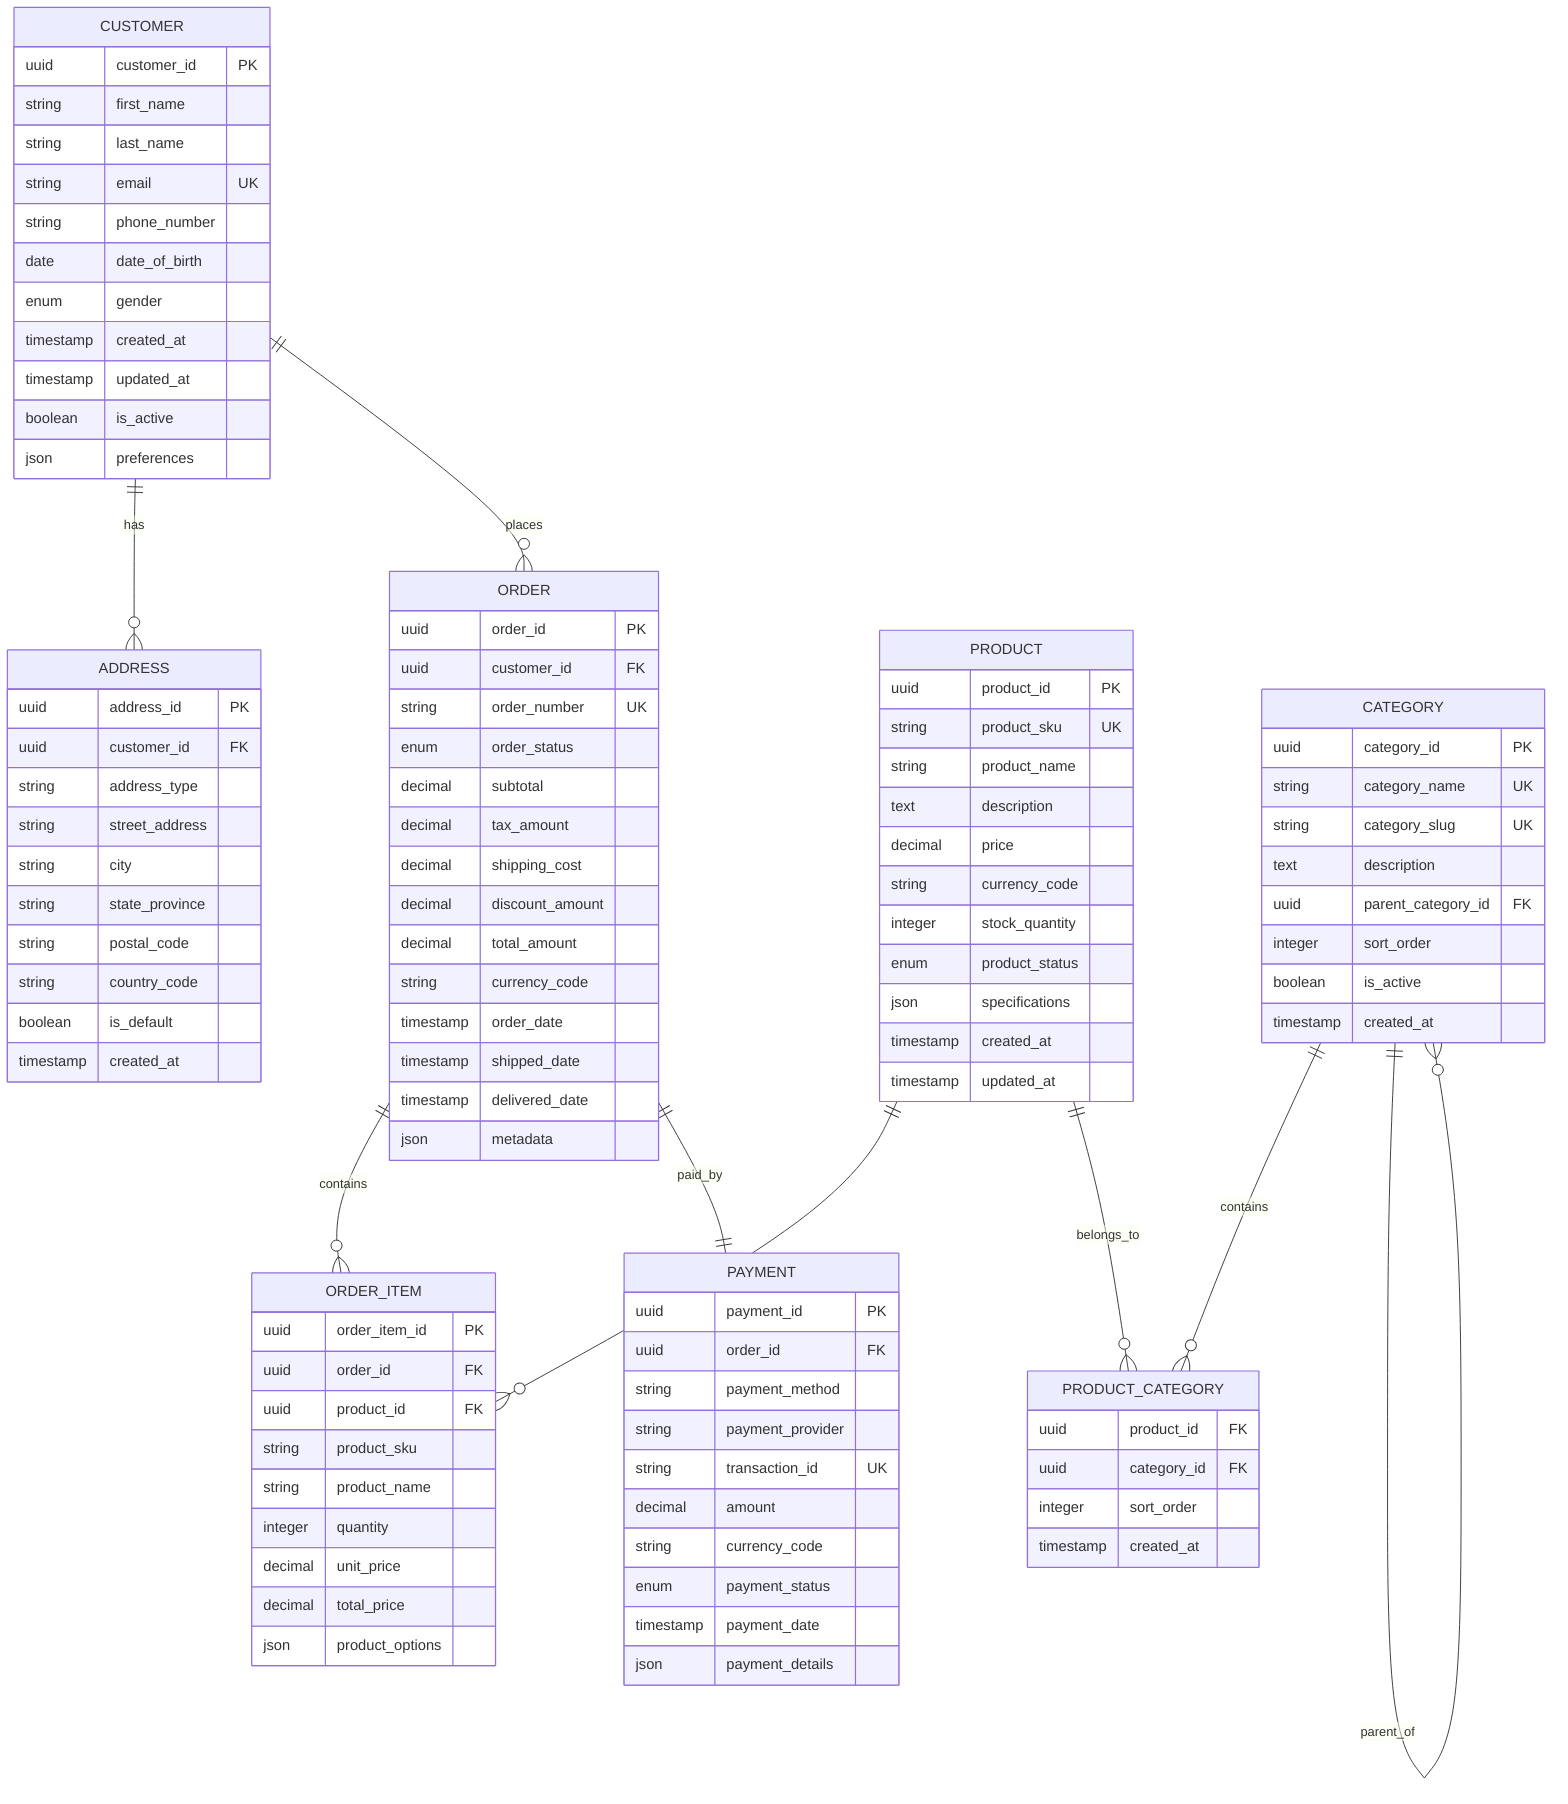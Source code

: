 erDiagram
    CUSTOMER {
        uuid customer_id PK
        string first_name
        string last_name
        string email UK
        string phone_number
        date date_of_birth
        enum gender
        timestamp created_at
        timestamp updated_at
        boolean is_active
        json preferences
    }
    
    ADDRESS {
        uuid address_id PK
        uuid customer_id FK
        string address_type
        string street_address
        string city
        string state_province
        string postal_code
        string country_code
        boolean is_default
        timestamp created_at
    }
    
    ORDER {
        uuid order_id PK
        uuid customer_id FK
        string order_number UK
        enum order_status
        decimal subtotal
        decimal tax_amount
        decimal shipping_cost
        decimal discount_amount
        decimal total_amount
        string currency_code
        timestamp order_date
        timestamp shipped_date
        timestamp delivered_date
        json metadata
    }
    
    ORDER_ITEM {
        uuid order_item_id PK
        uuid order_id FK
        uuid product_id FK
        string product_sku
        string product_name
        integer quantity
        decimal unit_price
        decimal total_price
        json product_options
    }
    
    PRODUCT {
        uuid product_id PK
        string product_sku UK
        string product_name
        text description
        decimal price
        string currency_code
        integer stock_quantity
        enum product_status
        json specifications
        timestamp created_at
        timestamp updated_at
    }
    
    CATEGORY {
        uuid category_id PK
        string category_name UK
        string category_slug UK
        text description
        uuid parent_category_id FK
        integer sort_order
        boolean is_active
        timestamp created_at
    }
    
    PRODUCT_CATEGORY {
        uuid product_id FK
        uuid category_id FK
        integer sort_order
        timestamp created_at
    }
    
    PAYMENT {
        uuid payment_id PK
        uuid order_id FK
        string payment_method
        string payment_provider
        string transaction_id UK
        decimal amount
        string currency_code
        enum payment_status
        timestamp payment_date
        json payment_details
    }
    
    CUSTOMER ||--o{ ADDRESS : has
    CUSTOMER ||--o{ ORDER : places
    ORDER ||--o{ ORDER_ITEM : contains
    ORDER ||--|| PAYMENT : paid_by
    PRODUCT ||--o{ ORDER_ITEM : included_in
    PRODUCT ||--o{ PRODUCT_CATEGORY : belongs_to
    CATEGORY ||--o{ PRODUCT_CATEGORY : contains
    CATEGORY ||--o{ CATEGORY : parent_of